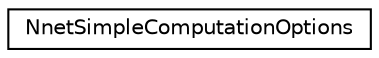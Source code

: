 digraph "Graphical Class Hierarchy"
{
  edge [fontname="Helvetica",fontsize="10",labelfontname="Helvetica",labelfontsize="10"];
  node [fontname="Helvetica",fontsize="10",shape=record];
  rankdir="LR";
  Node0 [label="NnetSimpleComputationOptions",height=0.2,width=0.4,color="black", fillcolor="white", style="filled",URL="$structkaldi_1_1nnet3_1_1NnetSimpleComputationOptions.html"];
}
